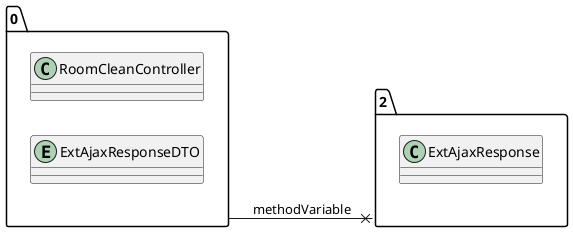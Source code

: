 @startuml 
allow_mixing
left to right direction
package "0"{
class RoomCleanController
entity ExtAjaxResponseDTO

}
package "2"{
class ExtAjaxResponse

}
"0" --x "2":methodVariable
@enduml